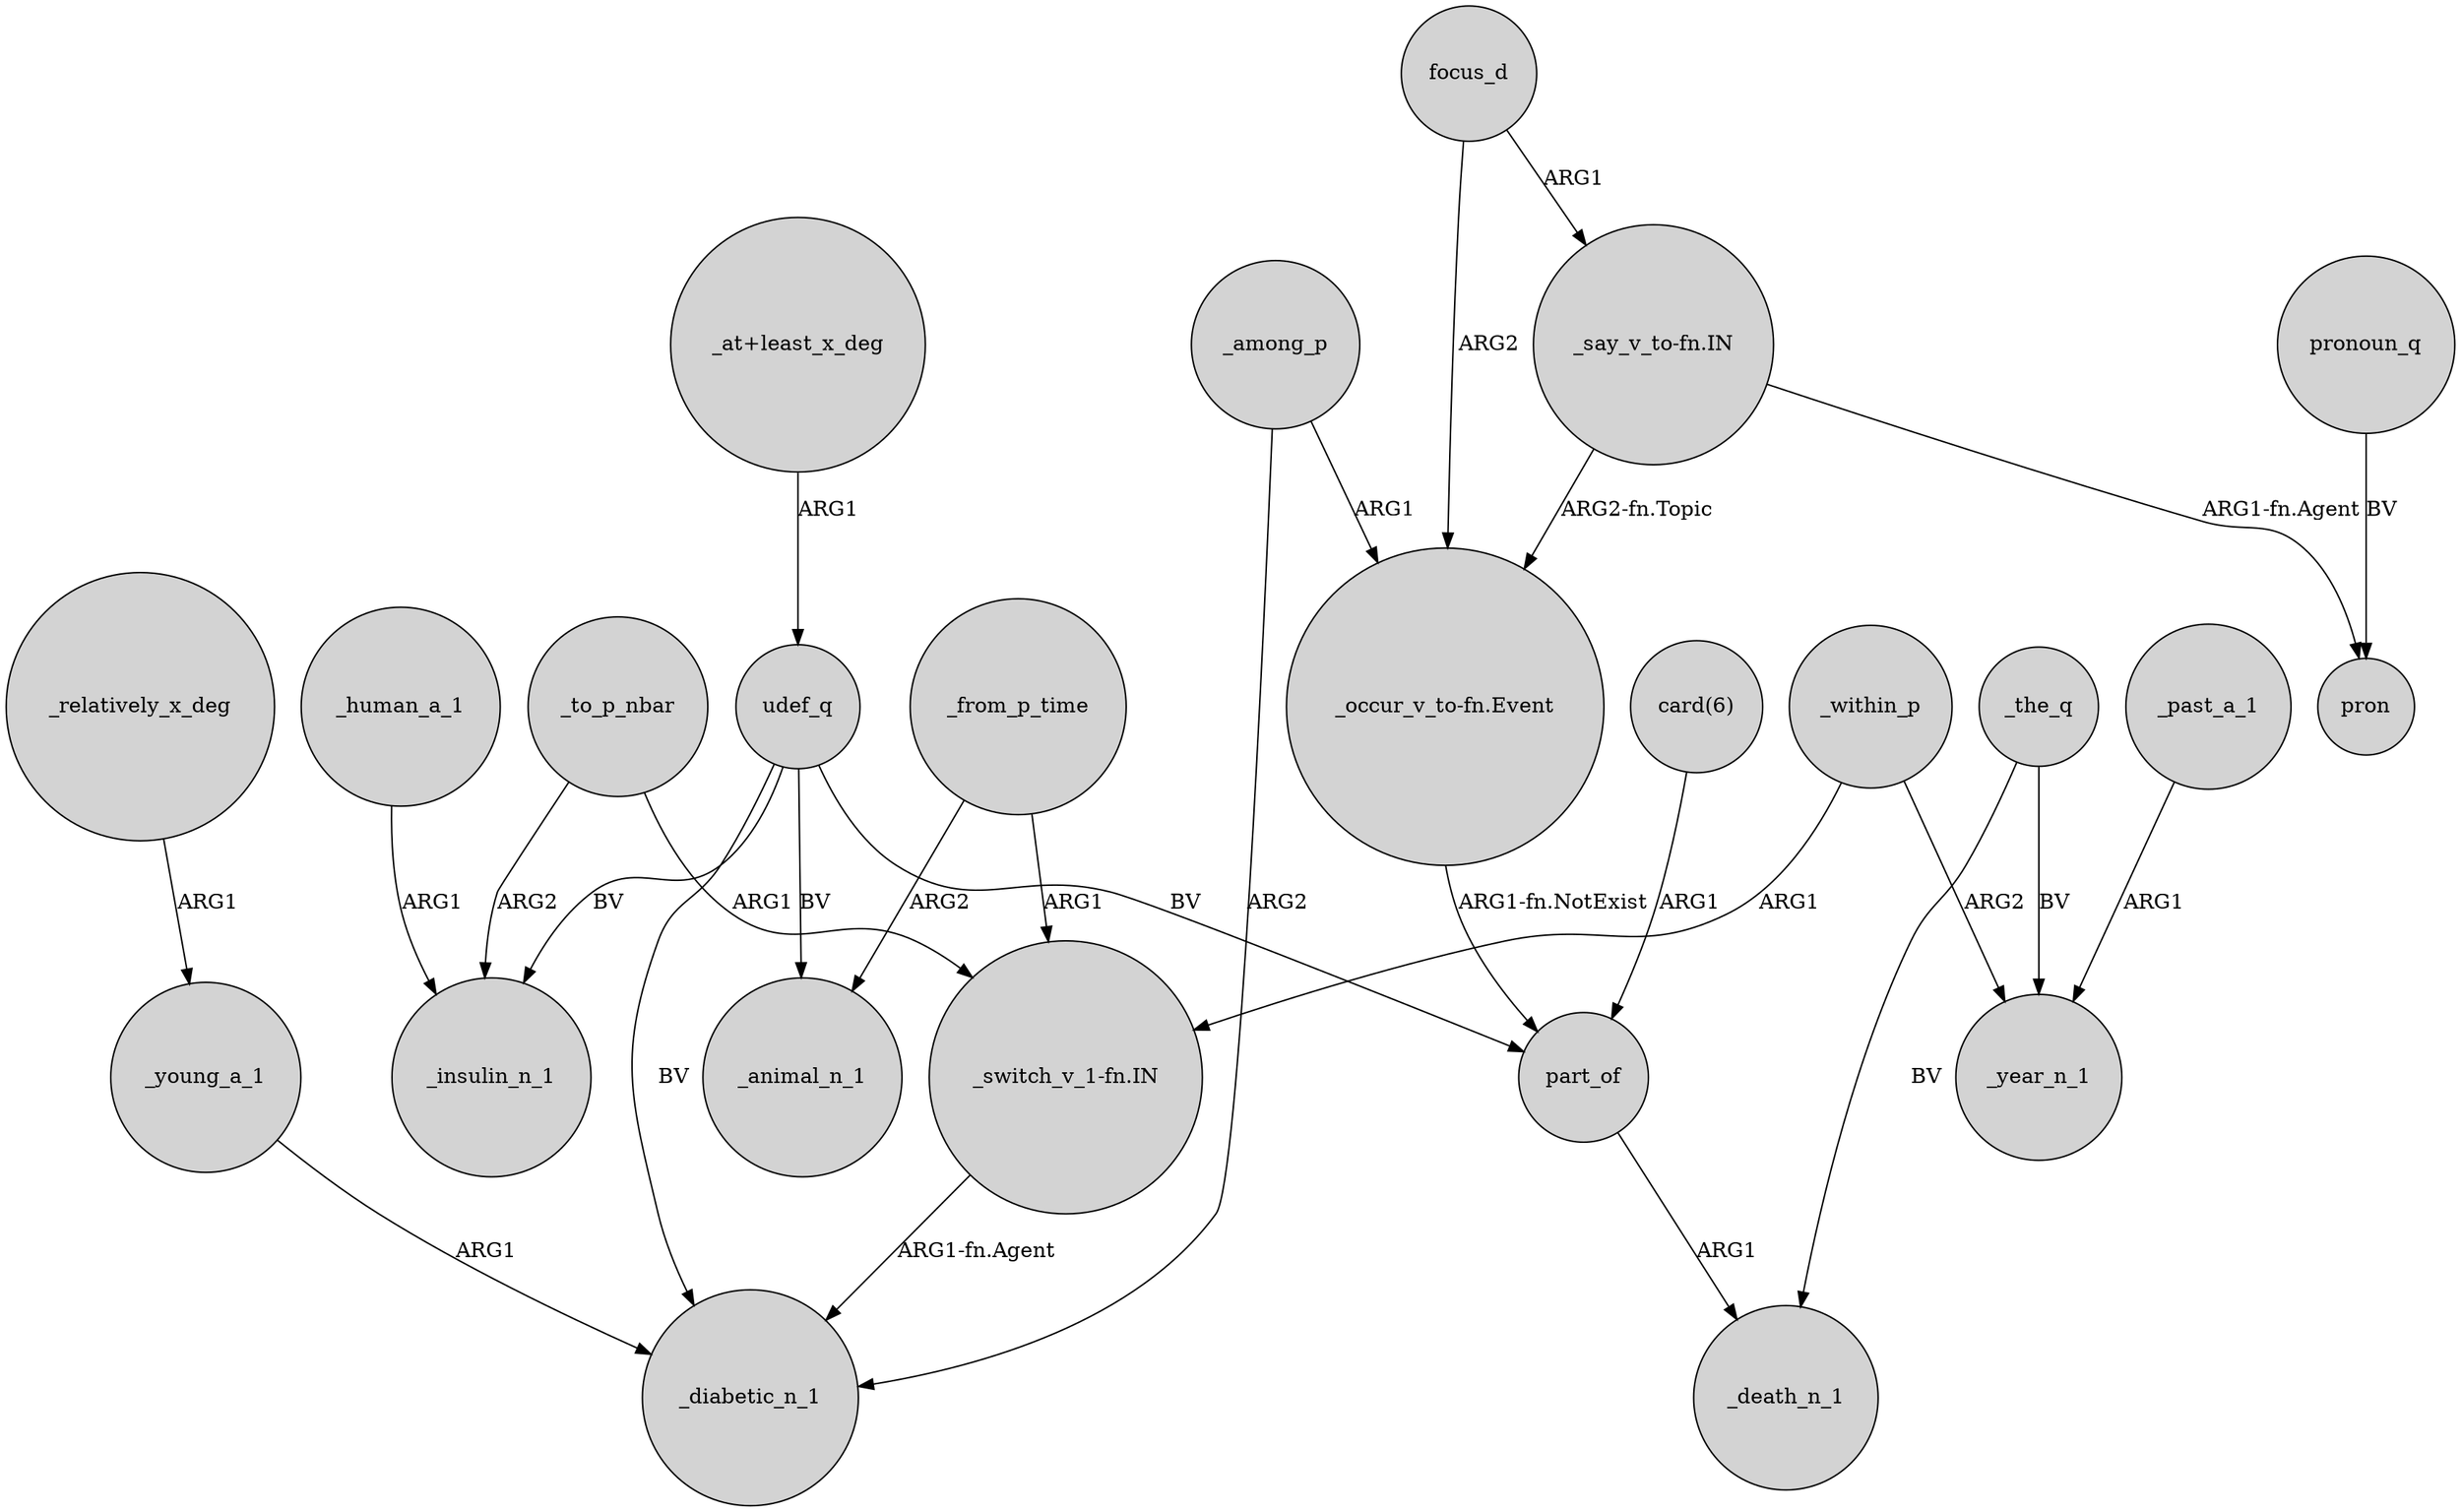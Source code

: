 digraph {
	node [shape=circle style=filled]
	udef_q -> _insulin_n_1 [label=BV]
	udef_q -> part_of [label=BV]
	focus_d -> "_occur_v_to-fn.Event" [label=ARG2]
	"_switch_v_1-fn.IN" -> _diabetic_n_1 [label="ARG1-fn.Agent"]
	_within_p -> _year_n_1 [label=ARG2]
	_young_a_1 -> _diabetic_n_1 [label=ARG1]
	_relatively_x_deg -> _young_a_1 [label=ARG1]
	"_say_v_to-fn.IN" -> "_occur_v_to-fn.Event" [label="ARG2-fn.Topic"]
	"card(6)" -> part_of [label=ARG1]
	"_occur_v_to-fn.Event" -> part_of [label="ARG1-fn.NotExist"]
	_within_p -> "_switch_v_1-fn.IN" [label=ARG1]
	_past_a_1 -> _year_n_1 [label=ARG1]
	"_at+least_x_deg" -> udef_q [label=ARG1]
	pronoun_q -> pron [label=BV]
	udef_q -> _animal_n_1 [label=BV]
	_among_p -> "_occur_v_to-fn.Event" [label=ARG1]
	_from_p_time -> "_switch_v_1-fn.IN" [label=ARG1]
	udef_q -> _diabetic_n_1 [label=BV]
	_to_p_nbar -> _insulin_n_1 [label=ARG2]
	_from_p_time -> _animal_n_1 [label=ARG2]
	_human_a_1 -> _insulin_n_1 [label=ARG1]
	_the_q -> _year_n_1 [label=BV]
	_among_p -> _diabetic_n_1 [label=ARG2]
	"_say_v_to-fn.IN" -> pron [label="ARG1-fn.Agent"]
	_to_p_nbar -> "_switch_v_1-fn.IN" [label=ARG1]
	_the_q -> _death_n_1 [label=BV]
	part_of -> _death_n_1 [label=ARG1]
	focus_d -> "_say_v_to-fn.IN" [label=ARG1]
}
